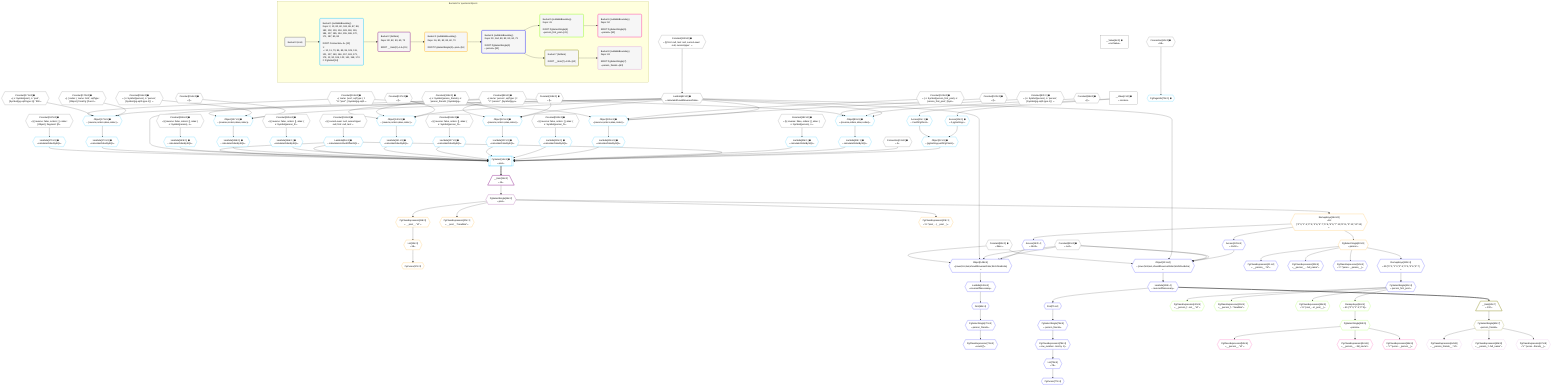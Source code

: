 %%{init: {'themeVariables': { 'fontSize': '12px'}}}%%
graph TD
    classDef path fill:#eee,stroke:#000,color:#000
    classDef plan fill:#fff,stroke-width:1px,color:#000
    classDef itemplan fill:#fff,stroke-width:2px,color:#000
    classDef unbatchedplan fill:#dff,stroke-width:1px,color:#000
    classDef sideeffectplan fill:#fcc,stroke-width:2px,color:#000
    classDef bucket fill:#f6f6f6,color:#000,stroke-width:2px,text-align:left


    %% plan dependencies
    Lambda82{{"Lambda[82∈0] ➊<br />ᐸcalculateShouldReverseOrderᐳ"}}:::plan
    Constant180{{"Constant[180∈0] ➊<br />ᐸ§{ first: null, last: null, cursorLower: null, cursorUpper: ᐳ"}}:::plan
    Constant180 --> Lambda82
    __Value2["__Value[2∈0] ➊<br />ᐸcontextᐳ"]:::plan
    __Value4["__Value[4∈0] ➊<br />ᐸrootValueᐳ"]:::plan
    Connection13{{"Connection[13∈0] ➊<br />ᐸ9ᐳ"}}:::plan
    Connection60{{"Connection[60∈0] ➊<br />ᐸ58ᐳ"}}:::plan
    Constant80{{"Constant[80∈0] ➊<br />ᐸnullᐳ"}}:::plan
    Constant83{{"Constant[83∈0] ➊<br />ᐸfalseᐳ"}}:::plan
    Constant86{{"Constant[86∈0] ➊<br />ᐸ[]ᐳ"}}:::plan
    Constant87{{"Constant[87∈0] ➊<br />ᐸ{ s: Symbol(person), n: 'person', [Symbol(pg-sql2-type-1)]: ᐳ"}}:::plan
    Constant88{{"Constant[88∈0] ➊<br />ᐸ{ name: 'person', sqlType: { t: '”c”.”person”', [Symbol(pg-sᐳ"}}:::plan
    Constant102{{"Constant[102∈0] ➊<br />ᐸ[]ᐳ"}}:::plan
    Constant103{{"Constant[103∈0] ➊<br />ᐸ{ s: Symbol(person_first_post), n: 'person_first_post', [Symᐳ"}}:::plan
    Constant104{{"Constant[104∈0] ➊<br />ᐸ{ name: 'post', sqlType: { t: '”a”.”post”', [Symbol(pg-sql2-ᐳ"}}:::plan
    Constant118{{"Constant[118∈0] ➊<br />ᐸ[]ᐳ"}}:::plan
    Constant119{{"Constant[119∈0] ➊<br />ᐸ{ s: Symbol(person_friends), n: 'person_friends', [Symbol(pgᐳ"}}:::plan
    Constant137{{"Constant[137∈0] ➊<br />ᐸ[]ᐳ"}}:::plan
    Constant154{{"Constant[154∈0] ➊<br />ᐸ[]ᐳ"}}:::plan
    Constant155{{"Constant[155∈0] ➊<br />ᐸ{ s: Symbol(person), n: 'person', [Symbol(pg-sql2-type-1)]: ᐳ"}}:::plan
    Constant170{{"Constant[170∈0] ➊<br />ᐸ[ { codec: { name: 'int4', sqlType: [Object], fromPg: [Functᐳ"}}:::plan
    Constant171{{"Constant[171∈0] ➊<br />ᐸ{ s: Symbol(post), n: 'post', [Symbol(pg-sql2-type-1)]: 'IDEᐳ"}}:::plan
    Constant181{{"Constant[181∈0] ➊<br />ᐸ§{ cursorLower: null, cursorUpper: null, first: null, last: ᐳ"}}:::plan
    Constant182{{"Constant[182∈0] ➊<br />ᐸ§{ reverse: false, orders: [], alias: { s: Symbol(person), nᐳ"}}:::plan
    Constant183{{"Constant[183∈0] ➊<br />ᐸ§{ reverse: false, orders: [], alias: { s: Symbol(person_firᐳ"}}:::plan
    Constant184{{"Constant[184∈0] ➊<br />ᐸ§{ reverse: false, orders: [], alias: { s: Symbol(person_friᐳ"}}:::plan
    Constant185{{"Constant[185∈0] ➊<br />ᐸ§{ reverse: false, orders: [], alias: { s: Symbol(person_friᐳ"}}:::plan
    Constant186{{"Constant[186∈0] ➊<br />ᐸ§{ reverse: false, orders: [], alias: { s: Symbol(person), nᐳ"}}:::plan
    Constant187{{"Constant[187∈0] ➊<br />ᐸ§{ reverse: false, orders: [ { codec: [Object], fragment: [Oᐳ"}}:::plan
    PgSelect14[["PgSelect[14∈1] ➊<br />ᐸpostᐳ"]]:::plan
    Object12{{"Object[12∈1] ➊<br />ᐸ{pgSettings,withPgClient}ᐳ"}}:::plan
    Lambda85{{"Lambda[85∈1] ➊<br />ᐸcalculateLimitAndOffsetSQLᐳ"}}:::plan
    Lambda90{{"Lambda[90∈1] ➊<br />ᐸcalculateOrderBySQLᐳ"}}:::plan
    Lambda95{{"Lambda[95∈1] ➊<br />ᐸcalculateOrderBySQLᐳ"}}:::plan
    Lambda106{{"Lambda[106∈1] ➊<br />ᐸcalculateOrderBySQLᐳ"}}:::plan
    Lambda111{{"Lambda[111∈1] ➊<br />ᐸcalculateOrderBySQLᐳ"}}:::plan
    Lambda122{{"Lambda[122∈1] ➊<br />ᐸcalculateOrderBySQLᐳ"}}:::plan
    Lambda127{{"Lambda[127∈1] ➊<br />ᐸcalculateOrderBySQLᐳ"}}:::plan
    Lambda141{{"Lambda[141∈1] ➊<br />ᐸcalculateOrderBySQLᐳ"}}:::plan
    Lambda146{{"Lambda[146∈1] ➊<br />ᐸcalculateOrderBySQLᐳ"}}:::plan
    Lambda158{{"Lambda[158∈1] ➊<br />ᐸcalculateOrderBySQLᐳ"}}:::plan
    Lambda163{{"Lambda[163∈1] ➊<br />ᐸcalculateOrderBySQLᐳ"}}:::plan
    Lambda174{{"Lambda[174∈1] ➊<br />ᐸcalculateOrderBySQLᐳ"}}:::plan
    Lambda179{{"Lambda[179∈1] ➊<br />ᐸcalculateOrderBySQLᐳ"}}:::plan
    Object12 & Connection13 & Lambda85 & Lambda90 & Lambda95 & Lambda106 & Lambda111 & Lambda122 & Lambda127 & Lambda141 & Lambda146 & Lambda85 & Lambda158 & Lambda163 & Lambda82 & Lambda85 & Lambda174 & Lambda179 --> PgSelect14
    Object89{{"Object[89∈1] ➊<br />ᐸ{reverse,orders,alias,codec}ᐳ"}}:::plan
    Lambda82 & Constant86 & Constant87 & Constant88 --> Object89
    Object105{{"Object[105∈1] ➊<br />ᐸ{reverse,orders,alias,codec}ᐳ"}}:::plan
    Lambda82 & Constant102 & Constant103 & Constant104 --> Object105
    Object121{{"Object[121∈1] ➊<br />ᐸ{reverse,orders,alias,codec}ᐳ"}}:::plan
    Lambda82 & Constant118 & Constant119 & Constant88 --> Object121
    Object140{{"Object[140∈1] ➊<br />ᐸ{reverse,orders,alias,codec}ᐳ"}}:::plan
    Lambda82 & Constant137 & Constant119 & Constant88 --> Object140
    Object157{{"Object[157∈1] ➊<br />ᐸ{reverse,orders,alias,codec}ᐳ"}}:::plan
    Lambda82 & Constant154 & Constant155 & Constant88 --> Object157
    Object173{{"Object[173∈1] ➊<br />ᐸ{reverse,orders,alias,codec}ᐳ"}}:::plan
    Lambda82 & Constant170 & Constant171 & Constant104 --> Object173
    Access10{{"Access[10∈1] ➊<br />ᐸ2.pgSettingsᐳ"}}:::plan
    Access11{{"Access[11∈1] ➊<br />ᐸ2.withPgClientᐳ"}}:::plan
    Access10 & Access11 --> Object12
    __Value2 --> Access10
    __Value2 --> Access11
    PgPageInfo73{{"PgPageInfo[73∈1] ➊"}}:::plan
    Connection60 --> PgPageInfo73
    Constant181 --> Lambda85
    Object89 --> Lambda90
    Constant182 --> Lambda95
    Object105 --> Lambda106
    Constant183 --> Lambda111
    Object121 --> Lambda122
    Constant184 --> Lambda127
    Object140 --> Lambda141
    Constant185 --> Lambda146
    Object157 --> Lambda158
    Constant186 --> Lambda163
    Object173 --> Lambda174
    Constant187 --> Lambda179
    __Item15[/"__Item[15∈2]<br />ᐸ14ᐳ"\]:::itemplan
    PgSelect14 ==> __Item15
    PgSelectSingle16{{"PgSelectSingle[16∈2]<br />ᐸpostᐳ"}}:::plan
    __Item15 --> PgSelectSingle16
    PgCursor17{{"PgCursor[17∈3]"}}:::plan
    List19{{"List[19∈3]<br />ᐸ18ᐳ"}}:::plan
    List19 --> PgCursor17
    PgClassExpression18{{"PgClassExpression[18∈3]<br />ᐸ__post__.”id”ᐳ"}}:::plan
    PgSelectSingle16 --> PgClassExpression18
    PgClassExpression18 --> List19
    PgClassExpression21{{"PgClassExpression[21∈3]<br />ᐸ__post__.”headline”ᐳ"}}:::plan
    PgSelectSingle16 --> PgClassExpression21
    PgClassExpression23{{"PgClassExpression[23∈3]<br />ᐸ”a”.”post_...(__post__)ᐳ"}}:::plan
    PgSelectSingle16 --> PgClassExpression23
    PgSelectSingle30{{"PgSelectSingle[30∈3]<br />ᐸpersonᐳ"}}:::plan
    RemapKeys164{{"RemapKeys[164∈3]<br />ᐸ16:{”0”:3,”1”:4,”2”:5,”3”:6,”4”:7,”5”:8,”6”:9,”7”:10,”8”:11,”9”:12,”10”:13}ᐳ"}}:::plan
    RemapKeys164 --> PgSelectSingle30
    PgSelectSingle16 --> RemapKeys164
    Object131{{"Object[131∈4]<br />ᐸ{rows,first,last,shouldReverseOrder,fetchOneExtra}ᐳ"}}:::plan
    Access129{{"Access[129∈4]<br />ᐸ164.8ᐳ"}}:::plan
    Access129 & Constant80 & Constant80 & Lambda82 & Constant83 --> Object131
    Object148{{"Object[148∈4]<br />ᐸ{rows,first,last,shouldReverseOrder,fetchOneExtra}ᐳ"}}:::plan
    Access147{{"Access[147∈4]<br />ᐸ164.9ᐳ"}}:::plan
    Access147 & Constant80 & Constant80 & Lambda82 & Constant83 --> Object148
    PgClassExpression31{{"PgClassExpression[31∈4]<br />ᐸ__person__.”id”ᐳ"}}:::plan
    PgSelectSingle30 --> PgClassExpression31
    PgClassExpression32{{"PgClassExpression[32∈4]<br />ᐸ__person__...full_name”ᐳ"}}:::plan
    PgSelectSingle30 --> PgClassExpression32
    PgClassExpression34{{"PgClassExpression[34∈4]<br />ᐸ”c”.”perso..._person__)ᐳ"}}:::plan
    PgSelectSingle30 --> PgClassExpression34
    PgSelectSingle41{{"PgSelectSingle[41∈4]<br />ᐸperson_first_postᐳ"}}:::plan
    RemapKeys112{{"RemapKeys[112∈4]<br />ᐸ30:{”0”:2,”1”:3,”2”:4,”3”:5,”4”:6,”5”:7}ᐳ"}}:::plan
    RemapKeys112 --> PgSelectSingle41
    First69{{"First[69∈4]"}}:::plan
    Lambda149{{"Lambda[149∈4]<br />ᐸreverseIfNecessaryᐳ"}}:::plan
    Lambda149 --> First69
    PgSelectSingle70{{"PgSelectSingle[70∈4]<br />ᐸperson_friendsᐳ"}}:::plan
    First69 --> PgSelectSingle70
    PgClassExpression71{{"PgClassExpression[71∈4]<br />ᐸcount(*)ᐳ"}}:::plan
    PgSelectSingle70 --> PgClassExpression71
    First75{{"First[75∈4]"}}:::plan
    Lambda132{{"Lambda[132∈4]<br />ᐸreverseIfNecessaryᐳ"}}:::plan
    Lambda132 --> First75
    PgSelectSingle76{{"PgSelectSingle[76∈4]<br />ᐸperson_friendsᐳ"}}:::plan
    First75 --> PgSelectSingle76
    PgCursor77{{"PgCursor[77∈4]"}}:::plan
    List79{{"List[79∈4]<br />ᐸ78ᐳ"}}:::plan
    List79 --> PgCursor77
    PgClassExpression78{{"PgClassExpression[78∈4]<br />ᐸrow_number...tion by 1)ᐳ"}}:::plan
    PgSelectSingle76 --> PgClassExpression78
    PgClassExpression78 --> List79
    PgSelectSingle30 --> RemapKeys112
    RemapKeys164 --> Access129
    Object131 --> Lambda132
    RemapKeys164 --> Access147
    Object148 --> Lambda149
    PgClassExpression42{{"PgClassExpression[42∈5]<br />ᐸ__person_f...ost__.”id”ᐳ"}}:::plan
    PgSelectSingle41 --> PgClassExpression42
    PgClassExpression43{{"PgClassExpression[43∈5]<br />ᐸ__person_f...”headline”ᐳ"}}:::plan
    PgSelectSingle41 --> PgClassExpression43
    PgClassExpression45{{"PgClassExpression[45∈5]<br />ᐸ”a”.”post_...st_post__)ᐳ"}}:::plan
    PgSelectSingle41 --> PgClassExpression45
    PgSelectSingle52{{"PgSelectSingle[52∈5]<br />ᐸpersonᐳ"}}:::plan
    RemapKeys96{{"RemapKeys[96∈5]<br />ᐸ41:{”0”:3,”1”:4,”2”:5}ᐳ"}}:::plan
    RemapKeys96 --> PgSelectSingle52
    PgSelectSingle41 --> RemapKeys96
    PgClassExpression53{{"PgClassExpression[53∈6]<br />ᐸ__person__.”id”ᐳ"}}:::plan
    PgSelectSingle52 --> PgClassExpression53
    PgClassExpression54{{"PgClassExpression[54∈6]<br />ᐸ__person__...full_name”ᐳ"}}:::plan
    PgSelectSingle52 --> PgClassExpression54
    PgClassExpression56{{"PgClassExpression[56∈6]<br />ᐸ”c”.”perso..._person__)ᐳ"}}:::plan
    PgSelectSingle52 --> PgClassExpression56
    __Item62[/"__Item[62∈7]<br />ᐸ132ᐳ"\]:::itemplan
    Lambda132 ==> __Item62
    PgSelectSingle63{{"PgSelectSingle[63∈7]<br />ᐸperson_friendsᐳ"}}:::plan
    __Item62 --> PgSelectSingle63
    PgClassExpression64{{"PgClassExpression[64∈8]<br />ᐸ__person_friends__.”id”ᐳ"}}:::plan
    PgSelectSingle63 --> PgClassExpression64
    PgClassExpression65{{"PgClassExpression[65∈8]<br />ᐸ__person_f...full_name”ᐳ"}}:::plan
    PgSelectSingle63 --> PgClassExpression65
    PgClassExpression67{{"PgClassExpression[67∈8]<br />ᐸ”c”.”perso...friends__)ᐳ"}}:::plan
    PgSelectSingle63 --> PgClassExpression67

    %% define steps

    subgraph "Buckets for queries/v4/posts"
    Bucket0("Bucket 0 (root)"):::bucket
    classDef bucket0 stroke:#696969
    class Bucket0,__Value2,__Value4,Connection13,Connection60,Constant80,Lambda82,Constant83,Constant86,Constant87,Constant88,Constant102,Constant103,Constant104,Constant118,Constant119,Constant137,Constant154,Constant155,Constant170,Constant171,Constant180,Constant181,Constant182,Constant183,Constant184,Constant185,Constant186,Constant187 bucket0
    Bucket1("Bucket 1 (nullableBoundary)<br />Deps: 2, 13, 82, 60, 181, 86, 87, 88, 182, 102, 103, 104, 183, 118, 119, 184, 137, 185, 154, 155, 186, 170, 171, 187, 80, 83<br /><br />ROOT Connectionᐸ9ᐳ[13]<br />1: <br />ᐳ: 10, 11, 73, 85, 89, 95, 105, 111, 121, 127, 140, 146, 157, 163, 173, 179, 12, 90, 106, 122, 141, 158, 174<br />2: PgSelect[14]"):::bucket
    classDef bucket1 stroke:#00bfff
    class Bucket1,Access10,Access11,Object12,PgSelect14,PgPageInfo73,Lambda85,Object89,Lambda90,Lambda95,Object105,Lambda106,Lambda111,Object121,Lambda122,Lambda127,Object140,Lambda141,Lambda146,Object157,Lambda158,Lambda163,Object173,Lambda174,Lambda179 bucket1
    Bucket2("Bucket 2 (listItem)<br />Deps: 80, 82, 83, 60, 73<br /><br />ROOT __Item{2}ᐸ14ᐳ[15]"):::bucket
    classDef bucket2 stroke:#7f007f
    class Bucket2,__Item15,PgSelectSingle16 bucket2
    Bucket3("Bucket 3 (nullableBoundary)<br />Deps: 16, 80, 82, 83, 60, 73<br /><br />ROOT PgSelectSingle{2}ᐸpostᐳ[16]"):::bucket
    classDef bucket3 stroke:#ffa500
    class Bucket3,PgCursor17,PgClassExpression18,List19,PgClassExpression21,PgClassExpression23,PgSelectSingle30,RemapKeys164 bucket3
    Bucket4("Bucket 4 (nullableBoundary)<br />Deps: 30, 164, 80, 82, 83, 60, 73<br /><br />ROOT PgSelectSingle{3}ᐸpersonᐳ[30]"):::bucket
    classDef bucket4 stroke:#0000ff
    class Bucket4,PgClassExpression31,PgClassExpression32,PgClassExpression34,PgSelectSingle41,First69,PgSelectSingle70,PgClassExpression71,First75,PgSelectSingle76,PgCursor77,PgClassExpression78,List79,RemapKeys112,Access129,Object131,Lambda132,Access147,Object148,Lambda149 bucket4
    Bucket5("Bucket 5 (nullableBoundary)<br />Deps: 41<br /><br />ROOT PgSelectSingle{4}ᐸperson_first_postᐳ[41]"):::bucket
    classDef bucket5 stroke:#7fff00
    class Bucket5,PgClassExpression42,PgClassExpression43,PgClassExpression45,PgSelectSingle52,RemapKeys96 bucket5
    Bucket6("Bucket 6 (nullableBoundary)<br />Deps: 52<br /><br />ROOT PgSelectSingle{5}ᐸpersonᐳ[52]"):::bucket
    classDef bucket6 stroke:#ff1493
    class Bucket6,PgClassExpression53,PgClassExpression54,PgClassExpression56 bucket6
    Bucket7("Bucket 7 (listItem)<br /><br />ROOT __Item{7}ᐸ132ᐳ[62]"):::bucket
    classDef bucket7 stroke:#808000
    class Bucket7,__Item62,PgSelectSingle63 bucket7
    Bucket8("Bucket 8 (nullableBoundary)<br />Deps: 63<br /><br />ROOT PgSelectSingle{7}ᐸperson_friendsᐳ[63]"):::bucket
    classDef bucket8 stroke:#dda0dd
    class Bucket8,PgClassExpression64,PgClassExpression65,PgClassExpression67 bucket8
    Bucket0 --> Bucket1
    Bucket1 --> Bucket2
    Bucket2 --> Bucket3
    Bucket3 --> Bucket4
    Bucket4 --> Bucket5 & Bucket7
    Bucket5 --> Bucket6
    Bucket7 --> Bucket8
    end